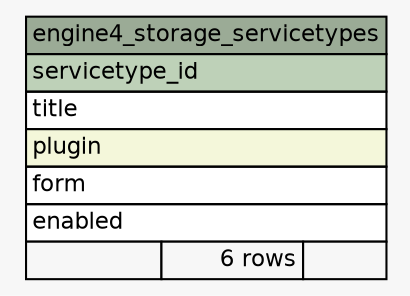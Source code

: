 // dot 2.38.0 on Windows 10 10.0
// SchemaSpy rev 590
digraph "engine4_storage_servicetypes" {
  graph [
    rankdir="RL"
    bgcolor="#f7f7f7"
    nodesep="0.18"
    ranksep="0.46"
    fontname="Helvetica"
    fontsize="11"
  ];
  node [
    fontname="Helvetica"
    fontsize="11"
    shape="plaintext"
  ];
  edge [
    arrowsize="0.8"
  ];
  "engine4_storage_servicetypes" [
    label=<
    <TABLE BORDER="0" CELLBORDER="1" CELLSPACING="0" BGCOLOR="#ffffff">
      <TR><TD COLSPAN="3" BGCOLOR="#9bab96" ALIGN="CENTER">engine4_storage_servicetypes</TD></TR>
      <TR><TD PORT="servicetype_id" COLSPAN="3" BGCOLOR="#bed1b8" ALIGN="LEFT">servicetype_id</TD></TR>
      <TR><TD PORT="title" COLSPAN="3" ALIGN="LEFT">title</TD></TR>
      <TR><TD PORT="plugin" COLSPAN="3" BGCOLOR="#f4f7da" ALIGN="LEFT">plugin</TD></TR>
      <TR><TD PORT="form" COLSPAN="3" ALIGN="LEFT">form</TD></TR>
      <TR><TD PORT="enabled" COLSPAN="3" ALIGN="LEFT">enabled</TD></TR>
      <TR><TD ALIGN="LEFT" BGCOLOR="#f7f7f7">  </TD><TD ALIGN="RIGHT" BGCOLOR="#f7f7f7">6 rows</TD><TD ALIGN="RIGHT" BGCOLOR="#f7f7f7">  </TD></TR>
    </TABLE>>
    URL="tables/engine4_storage_servicetypes.html"
    tooltip="engine4_storage_servicetypes"
  ];
}

